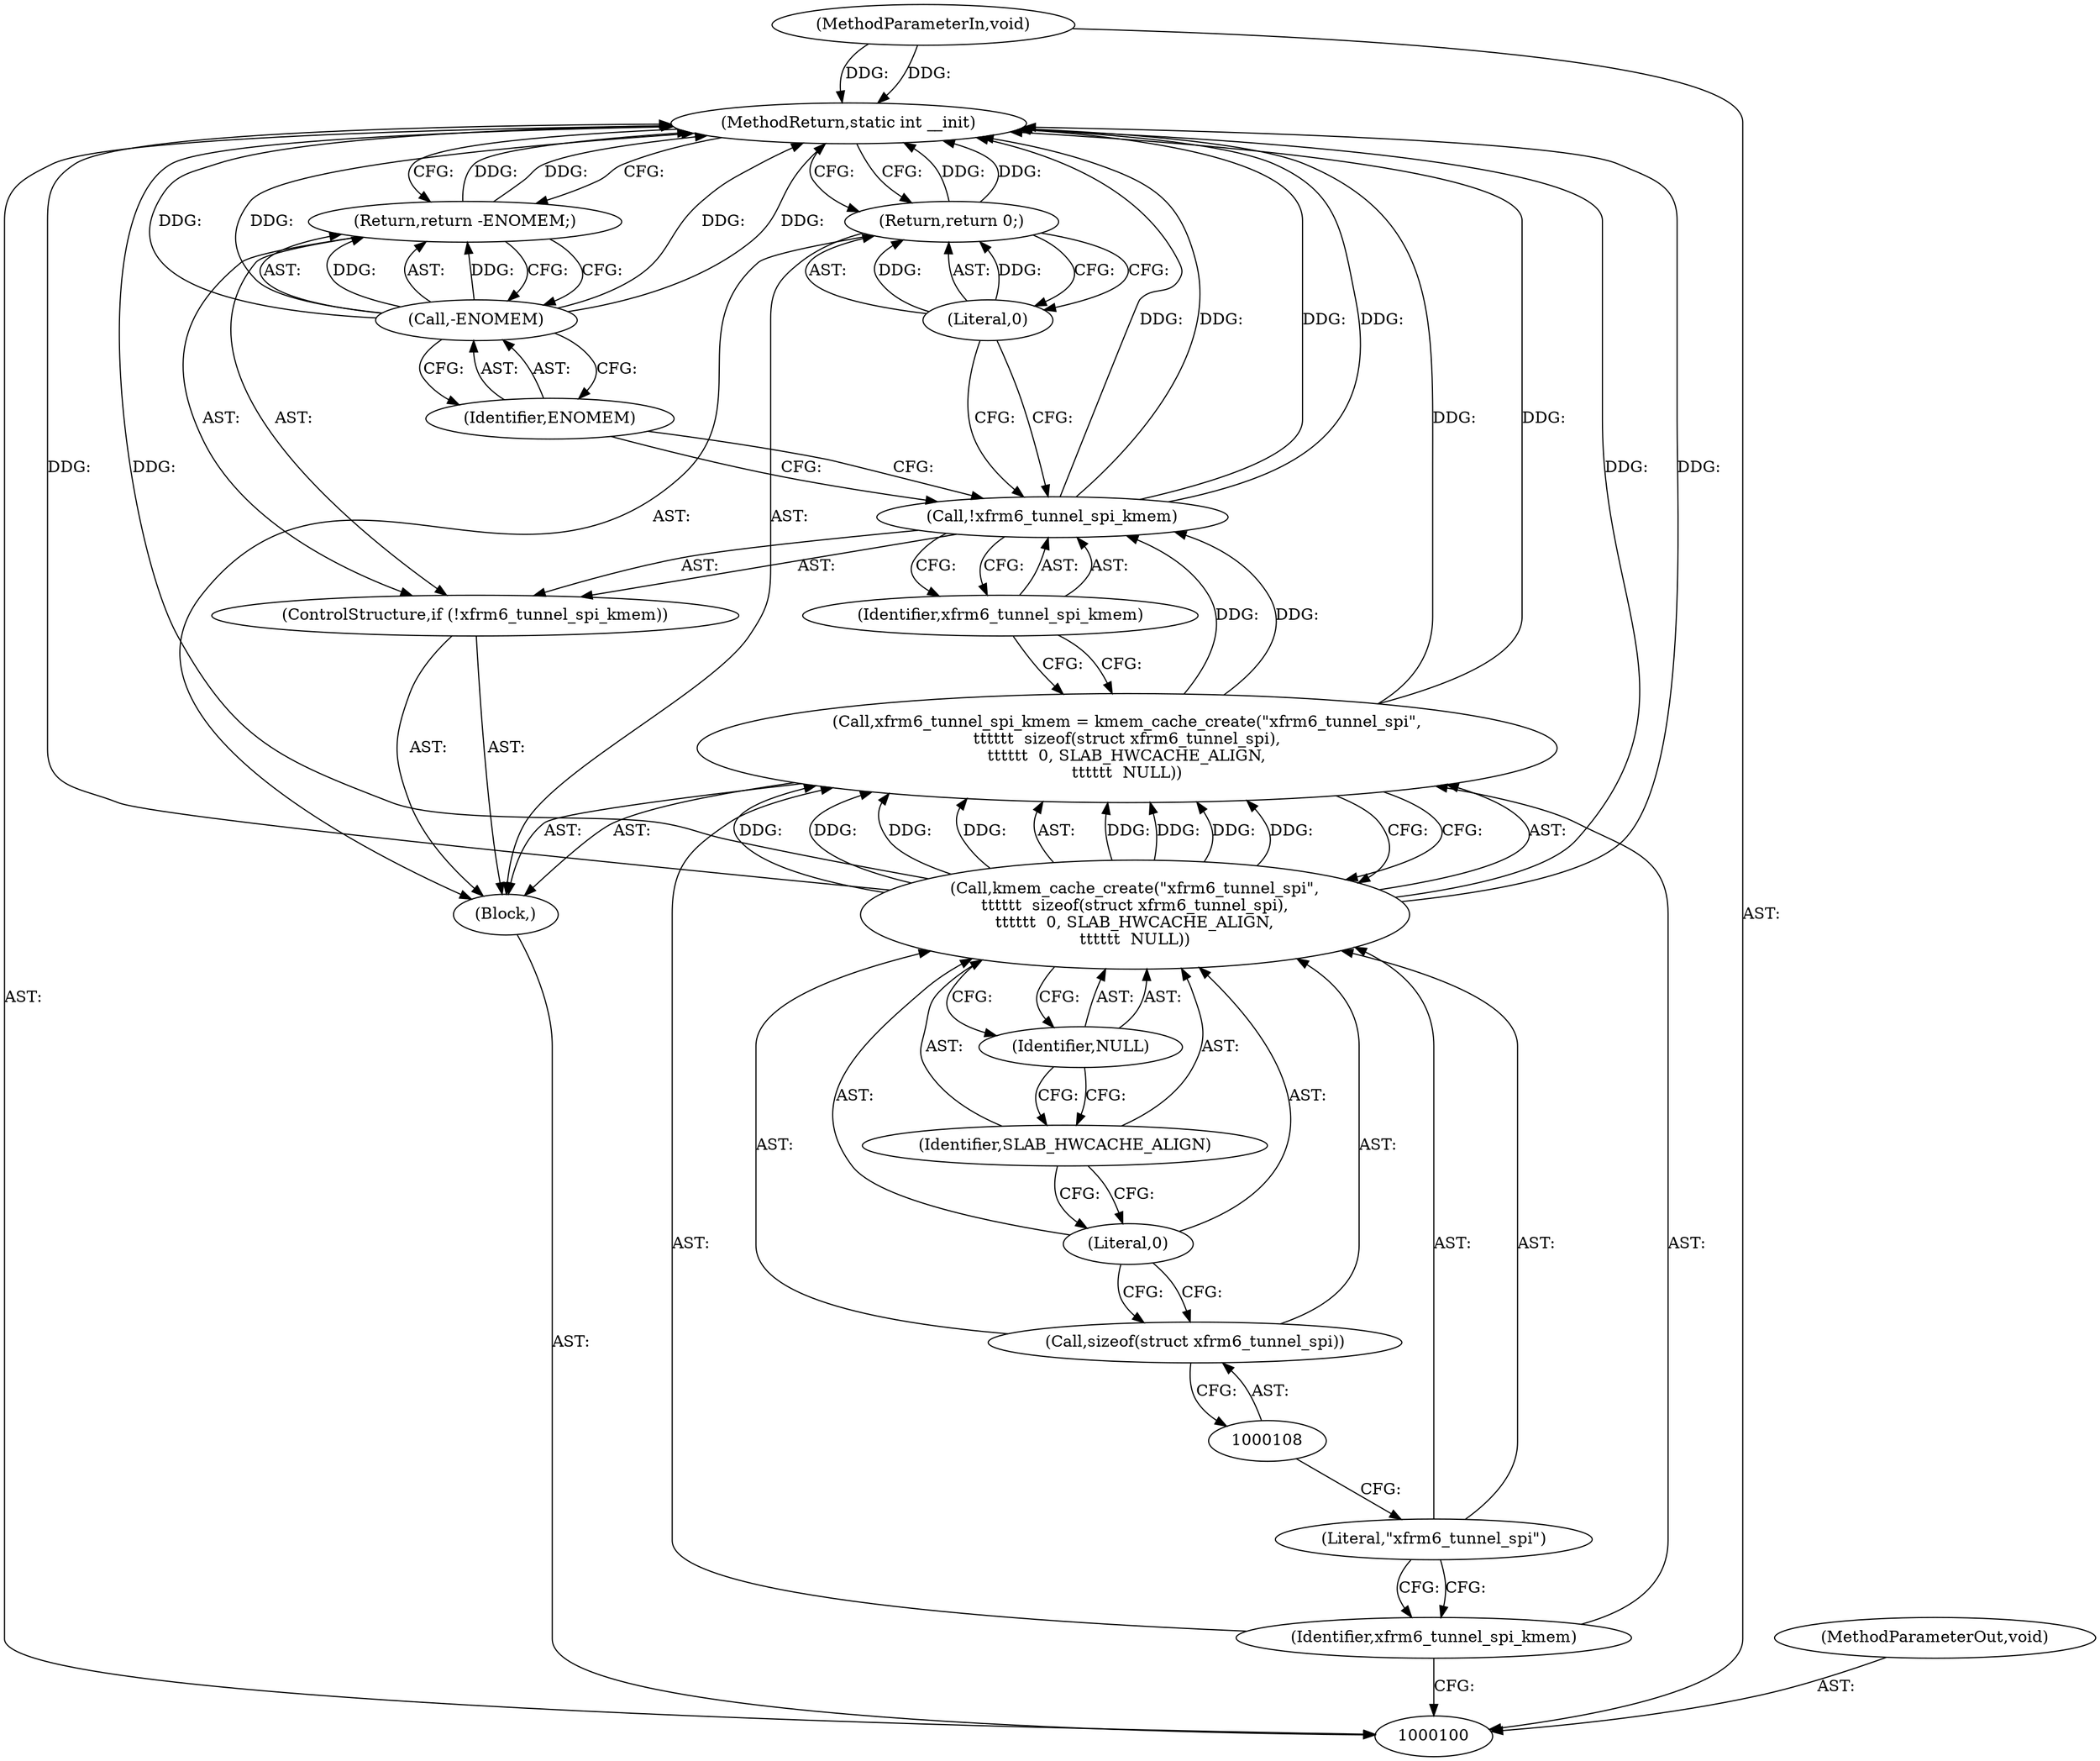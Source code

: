 digraph "1_linux_d5aa407f59f5b83d2c50ec88f5bf56d40f1f8978_5" {
"1000120" [label="(MethodReturn,static int __init)"];
"1000101" [label="(MethodParameterIn,void)"];
"1000152" [label="(MethodParameterOut,void)"];
"1000102" [label="(Block,)"];
"1000103" [label="(Call,xfrm6_tunnel_spi_kmem = kmem_cache_create(\"xfrm6_tunnel_spi\",\n\t\t\t\t\t\t  sizeof(struct xfrm6_tunnel_spi),\n\t\t\t\t\t\t  0, SLAB_HWCACHE_ALIGN,\n\t\t\t\t\t\t  NULL))"];
"1000104" [label="(Identifier,xfrm6_tunnel_spi_kmem)"];
"1000105" [label="(Call,kmem_cache_create(\"xfrm6_tunnel_spi\",\n\t\t\t\t\t\t  sizeof(struct xfrm6_tunnel_spi),\n\t\t\t\t\t\t  0, SLAB_HWCACHE_ALIGN,\n\t\t\t\t\t\t  NULL))"];
"1000106" [label="(Literal,\"xfrm6_tunnel_spi\")"];
"1000107" [label="(Call,sizeof(struct xfrm6_tunnel_spi))"];
"1000110" [label="(Identifier,SLAB_HWCACHE_ALIGN)"];
"1000109" [label="(Literal,0)"];
"1000111" [label="(Identifier,NULL)"];
"1000112" [label="(ControlStructure,if (!xfrm6_tunnel_spi_kmem))"];
"1000113" [label="(Call,!xfrm6_tunnel_spi_kmem)"];
"1000114" [label="(Identifier,xfrm6_tunnel_spi_kmem)"];
"1000117" [label="(Identifier,ENOMEM)"];
"1000115" [label="(Return,return -ENOMEM;)"];
"1000116" [label="(Call,-ENOMEM)"];
"1000118" [label="(Return,return 0;)"];
"1000119" [label="(Literal,0)"];
"1000120" -> "1000100"  [label="AST: "];
"1000120" -> "1000115"  [label="CFG: "];
"1000120" -> "1000118"  [label="CFG: "];
"1000116" -> "1000120"  [label="DDG: "];
"1000116" -> "1000120"  [label="DDG: "];
"1000103" -> "1000120"  [label="DDG: "];
"1000113" -> "1000120"  [label="DDG: "];
"1000113" -> "1000120"  [label="DDG: "];
"1000101" -> "1000120"  [label="DDG: "];
"1000105" -> "1000120"  [label="DDG: "];
"1000105" -> "1000120"  [label="DDG: "];
"1000118" -> "1000120"  [label="DDG: "];
"1000115" -> "1000120"  [label="DDG: "];
"1000101" -> "1000100"  [label="AST: "];
"1000101" -> "1000120"  [label="DDG: "];
"1000152" -> "1000100"  [label="AST: "];
"1000102" -> "1000100"  [label="AST: "];
"1000103" -> "1000102"  [label="AST: "];
"1000112" -> "1000102"  [label="AST: "];
"1000118" -> "1000102"  [label="AST: "];
"1000103" -> "1000102"  [label="AST: "];
"1000103" -> "1000105"  [label="CFG: "];
"1000104" -> "1000103"  [label="AST: "];
"1000105" -> "1000103"  [label="AST: "];
"1000114" -> "1000103"  [label="CFG: "];
"1000103" -> "1000120"  [label="DDG: "];
"1000105" -> "1000103"  [label="DDG: "];
"1000105" -> "1000103"  [label="DDG: "];
"1000105" -> "1000103"  [label="DDG: "];
"1000105" -> "1000103"  [label="DDG: "];
"1000103" -> "1000113"  [label="DDG: "];
"1000104" -> "1000103"  [label="AST: "];
"1000104" -> "1000100"  [label="CFG: "];
"1000106" -> "1000104"  [label="CFG: "];
"1000105" -> "1000103"  [label="AST: "];
"1000105" -> "1000111"  [label="CFG: "];
"1000106" -> "1000105"  [label="AST: "];
"1000107" -> "1000105"  [label="AST: "];
"1000109" -> "1000105"  [label="AST: "];
"1000110" -> "1000105"  [label="AST: "];
"1000111" -> "1000105"  [label="AST: "];
"1000103" -> "1000105"  [label="CFG: "];
"1000105" -> "1000120"  [label="DDG: "];
"1000105" -> "1000120"  [label="DDG: "];
"1000105" -> "1000103"  [label="DDG: "];
"1000105" -> "1000103"  [label="DDG: "];
"1000105" -> "1000103"  [label="DDG: "];
"1000105" -> "1000103"  [label="DDG: "];
"1000106" -> "1000105"  [label="AST: "];
"1000106" -> "1000104"  [label="CFG: "];
"1000108" -> "1000106"  [label="CFG: "];
"1000107" -> "1000105"  [label="AST: "];
"1000107" -> "1000108"  [label="CFG: "];
"1000108" -> "1000107"  [label="AST: "];
"1000109" -> "1000107"  [label="CFG: "];
"1000110" -> "1000105"  [label="AST: "];
"1000110" -> "1000109"  [label="CFG: "];
"1000111" -> "1000110"  [label="CFG: "];
"1000109" -> "1000105"  [label="AST: "];
"1000109" -> "1000107"  [label="CFG: "];
"1000110" -> "1000109"  [label="CFG: "];
"1000111" -> "1000105"  [label="AST: "];
"1000111" -> "1000110"  [label="CFG: "];
"1000105" -> "1000111"  [label="CFG: "];
"1000112" -> "1000102"  [label="AST: "];
"1000113" -> "1000112"  [label="AST: "];
"1000115" -> "1000112"  [label="AST: "];
"1000113" -> "1000112"  [label="AST: "];
"1000113" -> "1000114"  [label="CFG: "];
"1000114" -> "1000113"  [label="AST: "];
"1000117" -> "1000113"  [label="CFG: "];
"1000119" -> "1000113"  [label="CFG: "];
"1000113" -> "1000120"  [label="DDG: "];
"1000113" -> "1000120"  [label="DDG: "];
"1000103" -> "1000113"  [label="DDG: "];
"1000114" -> "1000113"  [label="AST: "];
"1000114" -> "1000103"  [label="CFG: "];
"1000113" -> "1000114"  [label="CFG: "];
"1000117" -> "1000116"  [label="AST: "];
"1000117" -> "1000113"  [label="CFG: "];
"1000116" -> "1000117"  [label="CFG: "];
"1000115" -> "1000112"  [label="AST: "];
"1000115" -> "1000116"  [label="CFG: "];
"1000116" -> "1000115"  [label="AST: "];
"1000120" -> "1000115"  [label="CFG: "];
"1000115" -> "1000120"  [label="DDG: "];
"1000116" -> "1000115"  [label="DDG: "];
"1000116" -> "1000115"  [label="AST: "];
"1000116" -> "1000117"  [label="CFG: "];
"1000117" -> "1000116"  [label="AST: "];
"1000115" -> "1000116"  [label="CFG: "];
"1000116" -> "1000120"  [label="DDG: "];
"1000116" -> "1000120"  [label="DDG: "];
"1000116" -> "1000115"  [label="DDG: "];
"1000118" -> "1000102"  [label="AST: "];
"1000118" -> "1000119"  [label="CFG: "];
"1000119" -> "1000118"  [label="AST: "];
"1000120" -> "1000118"  [label="CFG: "];
"1000118" -> "1000120"  [label="DDG: "];
"1000119" -> "1000118"  [label="DDG: "];
"1000119" -> "1000118"  [label="AST: "];
"1000119" -> "1000113"  [label="CFG: "];
"1000118" -> "1000119"  [label="CFG: "];
"1000119" -> "1000118"  [label="DDG: "];
}
